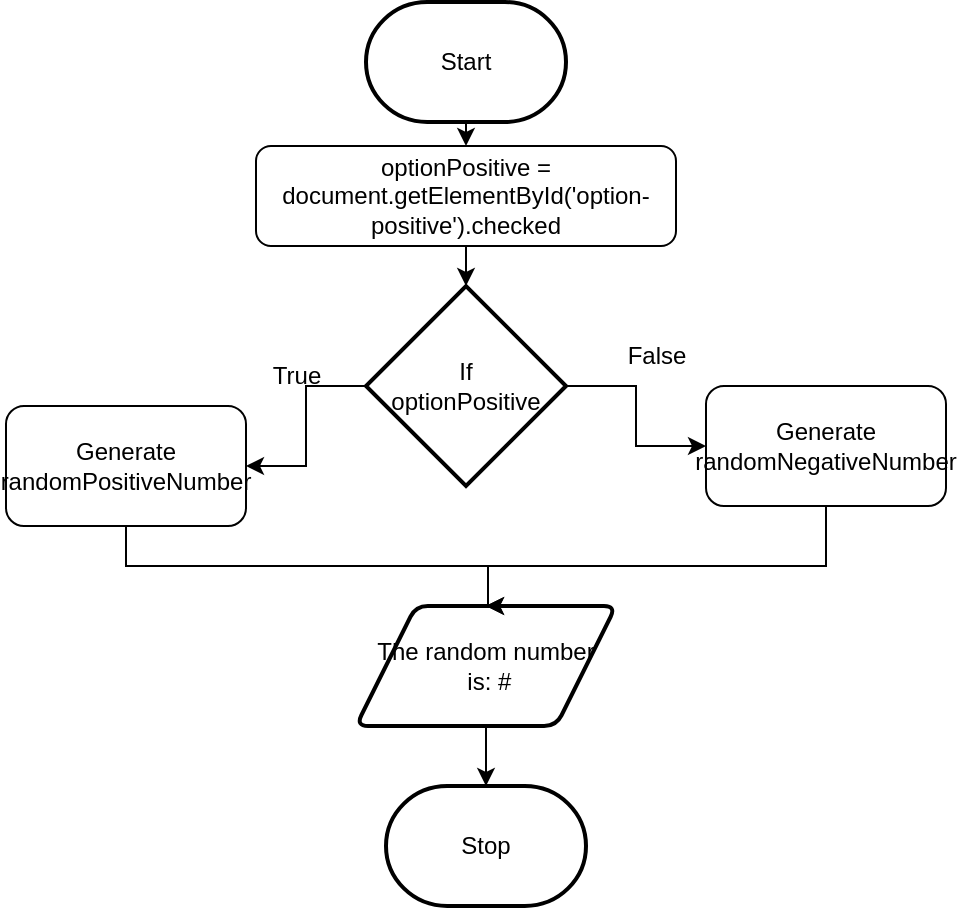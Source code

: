 <mxfile>
    <diagram id="HIP3nbAZw_EuaXWnEj3U" name="Page-1">
        <mxGraphModel dx="814" dy="486" grid="1" gridSize="10" guides="1" tooltips="1" connect="1" arrows="1" fold="1" page="1" pageScale="1" pageWidth="850" pageHeight="1100" math="0" shadow="0">
            <root>
                <mxCell id="0"/>
                <mxCell id="1" parent="0"/>
                <mxCell id="47" style="edgeStyle=none;html=1;exitX=0.5;exitY=1;exitDx=0;exitDy=0;exitPerimeter=0;entryX=0.5;entryY=0;entryDx=0;entryDy=0;" edge="1" parent="1" source="5" target="45">
                    <mxGeometry relative="1" as="geometry"/>
                </mxCell>
                <mxCell id="5" value="Start" style="strokeWidth=2;html=1;shape=mxgraph.flowchart.terminator;whiteSpace=wrap;" parent="1" vertex="1">
                    <mxGeometry x="300" y="158" width="100" height="60" as="geometry"/>
                </mxCell>
                <mxCell id="14" value="True" style="text;html=1;align=center;verticalAlign=middle;resizable=0;points=[];autosize=1;strokeColor=none;fillColor=none;" parent="1" vertex="1">
                    <mxGeometry x="240" y="330" width="50" height="30" as="geometry"/>
                </mxCell>
                <mxCell id="15" value="False" style="text;html=1;align=center;verticalAlign=middle;resizable=0;points=[];autosize=1;strokeColor=none;fillColor=none;" parent="1" vertex="1">
                    <mxGeometry x="420" y="320" width="50" height="30" as="geometry"/>
                </mxCell>
                <mxCell id="23" value="Stop" style="strokeWidth=2;html=1;shape=mxgraph.flowchart.terminator;whiteSpace=wrap;" parent="1" vertex="1">
                    <mxGeometry x="310" y="550" width="100" height="60" as="geometry"/>
                </mxCell>
                <mxCell id="30" value="If&lt;div&gt;optionPositive&lt;/div&gt;" style="strokeWidth=2;html=1;shape=mxgraph.flowchart.decision;whiteSpace=wrap;direction=south;" vertex="1" parent="1">
                    <mxGeometry x="300" y="300" width="100" height="100" as="geometry"/>
                </mxCell>
                <mxCell id="31" style="edgeStyle=orthogonalEdgeStyle;html=1;exitX=0.5;exitY=0;exitDx=0;exitDy=0;exitPerimeter=0;rounded=0;entryX=0;entryY=0.5;entryDx=0;entryDy=0;" edge="1" parent="1" source="30" target="40">
                    <mxGeometry relative="1" as="geometry">
                        <mxPoint x="360" y="240" as="sourcePoint"/>
                        <mxPoint x="494.95" y="350" as="targetPoint"/>
                    </mxGeometry>
                </mxCell>
                <mxCell id="33" style="edgeStyle=orthogonalEdgeStyle;html=1;exitX=0.5;exitY=1;exitDx=0;exitDy=0;exitPerimeter=0;rounded=0;entryX=1;entryY=0.5;entryDx=0;entryDy=0;" edge="1" parent="1" source="30" target="38">
                    <mxGeometry relative="1" as="geometry">
                        <mxPoint x="360" y="240" as="sourcePoint"/>
                        <mxPoint x="225.05" y="350" as="targetPoint"/>
                    </mxGeometry>
                </mxCell>
                <mxCell id="37" value="The random number&lt;div&gt;&amp;nbsp;is: #&lt;/div&gt;" style="shape=parallelogram;html=1;strokeWidth=2;perimeter=parallelogramPerimeter;whiteSpace=wrap;rounded=1;arcSize=12;size=0.23;" vertex="1" parent="1">
                    <mxGeometry x="295" y="460" width="130" height="60" as="geometry"/>
                </mxCell>
                <mxCell id="38" value="Generate randomPositiveNumber" style="rounded=1;whiteSpace=wrap;html=1;" vertex="1" parent="1">
                    <mxGeometry x="120" y="360" width="120" height="60" as="geometry"/>
                </mxCell>
                <mxCell id="40" value="Generate randomNegativeNumber" style="rounded=1;whiteSpace=wrap;html=1;" vertex="1" parent="1">
                    <mxGeometry x="470" y="350" width="120" height="60" as="geometry"/>
                </mxCell>
                <mxCell id="41" style="edgeStyle=orthogonalEdgeStyle;html=1;exitX=0.5;exitY=1;exitDx=0;exitDy=0;rounded=0;" edge="1" parent="1" source="38">
                    <mxGeometry relative="1" as="geometry">
                        <mxPoint x="330" y="470" as="sourcePoint"/>
                        <mxPoint x="360" y="460" as="targetPoint"/>
                        <Array as="points">
                            <mxPoint x="180" y="440"/>
                            <mxPoint x="361" y="440"/>
                        </Array>
                    </mxGeometry>
                </mxCell>
                <mxCell id="42" style="edgeStyle=orthogonalEdgeStyle;html=1;exitX=0.5;exitY=1;exitDx=0;exitDy=0;rounded=0;" edge="1" parent="1" source="40">
                    <mxGeometry relative="1" as="geometry">
                        <mxPoint x="420" y="450" as="sourcePoint"/>
                        <mxPoint x="360" y="460" as="targetPoint"/>
                        <Array as="points">
                            <mxPoint x="530" y="440"/>
                            <mxPoint x="361" y="440"/>
                        </Array>
                    </mxGeometry>
                </mxCell>
                <mxCell id="43" style="edgeStyle=orthogonalEdgeStyle;html=1;exitX=0.5;exitY=1;exitDx=0;exitDy=0;rounded=0;entryX=0.5;entryY=0;entryDx=0;entryDy=0;entryPerimeter=0;" edge="1" parent="1" source="37" target="23">
                    <mxGeometry relative="1" as="geometry">
                        <mxPoint x="280" y="650" as="sourcePoint"/>
                        <mxPoint x="360" y="600" as="targetPoint"/>
                    </mxGeometry>
                </mxCell>
                <mxCell id="46" style="edgeStyle=none;html=1;" edge="1" parent="1" source="45" target="30">
                    <mxGeometry relative="1" as="geometry"/>
                </mxCell>
                <mxCell id="45" value="optionPositive = document.getElementById(&#39;option-positive&#39;).checked" style="rounded=1;whiteSpace=wrap;html=1;" vertex="1" parent="1">
                    <mxGeometry x="245" y="230" width="210" height="50" as="geometry"/>
                </mxCell>
            </root>
        </mxGraphModel>
    </diagram>
</mxfile>